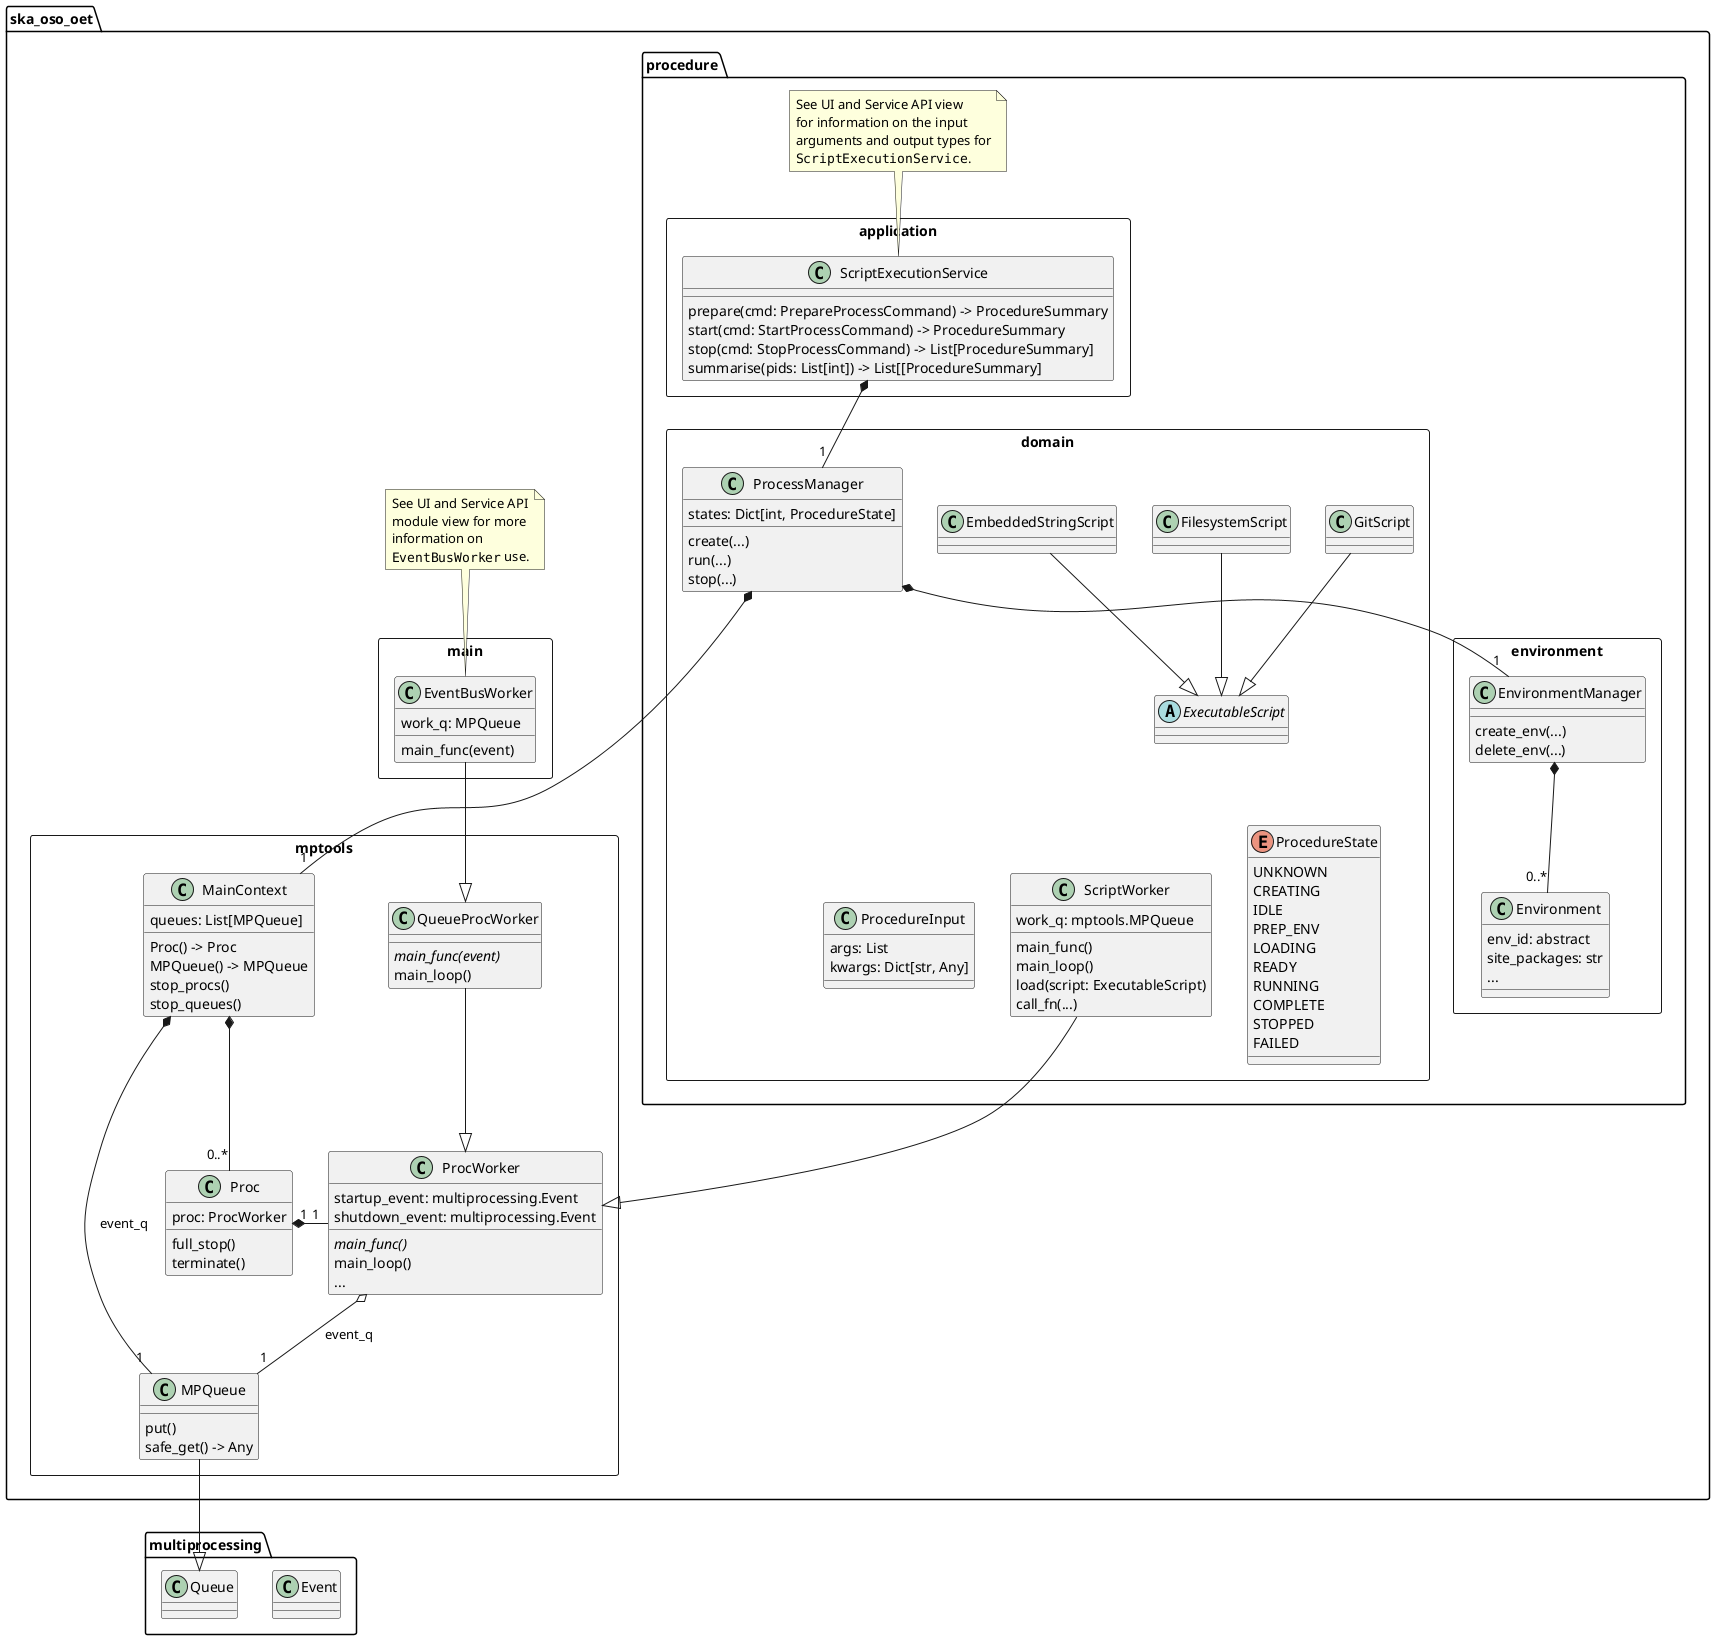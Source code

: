 @startuml
'https://plantuml.com/class-diagram

package ska_oso_oet {

    package main <<Rectangle>> {
        class EventBusWorker {
            work_q: MPQueue
            main_func(event)
        }
    }
    note top
        See UI and Service API
        module view for more
        information on
        ""EventBusWorker"" use.
    end note

    package mptools <<Rectangle>> {
        class MainContext {
            queues: List[MPQueue]
            Proc() -> Proc
            MPQueue() -> MPQueue
            stop_procs()
            stop_queues()
        }

        class Proc {
            proc: ProcWorker
            full_stop()
            terminate()
        }

        class ProcWorker {
            startup_event: multiprocessing.Event
            shutdown_event: multiprocessing.Event
            {abstract} main_func()
            main_loop()
            {method} ...
        }

        class QueueProcWorker {
            {abstract} main_func(event)
            main_loop()
        }

        class MPQueue {
            put()
            safe_get() -> Any
        }

        MainContext *-down- "0..*" Proc
        Proc "1" *-right- "1" ProcWorker
        QueueProcWorker --|> ProcWorker
        ProcWorker o-- "1" MPQueue: event_q
        MainContext *- "1" MPQueue: event_q
    }

    package procedure {
        package application <<Rectangle>> {
            class ScriptExecutionService {
                prepare(cmd: PrepareProcessCommand) -> ProcedureSummary
                start(cmd: StartProcessCommand) -> ProcedureSummary
                stop(cmd: StopProcessCommand) -> List[ProcedureSummary]
                summarise(pids: List[int]) -> List[[ProcedureSummary]
            }
        }
        note top
        See UI and Service API view
        for information on the input
        arguments and output types for
        ""ScriptExecutionService"".
        end note

        package environment <<Rectangle>> {
            class EnvironmentManager {
                create_env(...)
                delete_env(...)
            }

            class Environment {
                env_id: abstract
                site_packages: str
                ...
            }
        }

        package domain <<Rectangle>> {
            class ProcessManager {
                states: Dict[int, ProcedureState]
                create(...)
                run(...)
                stop(...)
            }

            class ScriptWorker {
                work_q: mptools.MPQueue
                main_func()
                main_loop()
                load(script: ExecutableScript)
                call_fn(...)
            }

            abstract class ExecutableScript
            class GitScript
            class FilesystemScript
            class EmbeddedStringScript
            GitScript --|> ExecutableScript
            FilesystemScript --|> ExecutableScript
            EmbeddedStringScript --|> ExecutableScript

            enum ProcedureState {
                UNKNOWN
                CREATING
                IDLE
                PREP_ENV
                LOADING
                READY
                RUNNING
                COMPLETE
                STOPPED
                FAILED
            }

            class ProcedureInput {
                args: List
                kwargs: Dict[str, Any]
            }

            ProcessManager *-- "1" EnvironmentManager
            ProcessManager *-- "1" MainContext
            EnvironmentManager *-- "0..*" Environment
            ScriptWorker -right[hidden]- Environment
            ScriptWorker -right[hidden]- ProcedureInput
            ExecutableScript -down[hidden]- ProcedureInput
            ExecutableScript -down[hidden]- ProcedureState

        }

        ScriptExecutionService *-- "1" ProcessManager
        ScriptWorker --|> ProcWorker
    }
}

package multiprocessing {
    class Event
    class Queue
}
MPQueue --|> Queue

EventBusWorker --|> QueueProcWorker

@enduml
